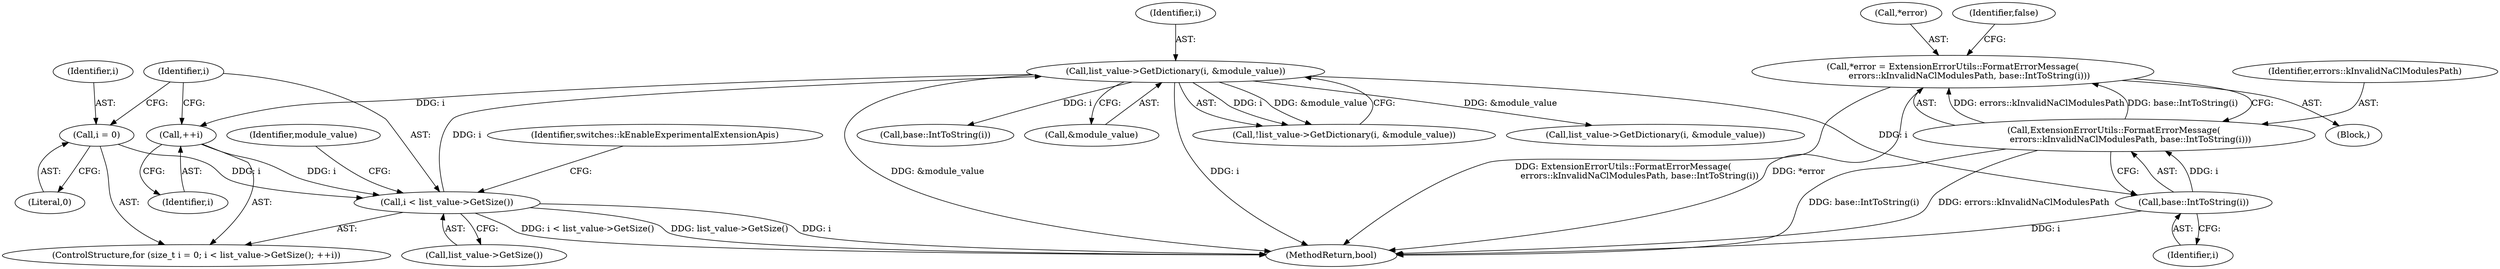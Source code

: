 digraph "0_Chrome_c63f2b7fe4fe2977f858a8e36d5f48db17eff2e7_30@pointer" {
"1000894" [label="(Call,*error = ExtensionErrorUtils::FormatErrorMessage(\n            errors::kInvalidNaClModulesPath, base::IntToString(i)))"];
"1000897" [label="(Call,ExtensionErrorUtils::FormatErrorMessage(\n            errors::kInvalidNaClModulesPath, base::IntToString(i)))"];
"1000899" [label="(Call,base::IntToString(i))"];
"1000876" [label="(Call,list_value->GetDictionary(i, &module_value))"];
"1000862" [label="(Call,i < list_value->GetSize())"];
"1000865" [label="(Call,++i)"];
"1000859" [label="(Call,i = 0)"];
"1000900" [label="(Identifier,i)"];
"1000859" [label="(Call,i = 0)"];
"1000893" [label="(Block,)"];
"1000864" [label="(Call,list_value->GetSize())"];
"1000902" [label="(Identifier,false)"];
"1000877" [label="(Identifier,i)"];
"1000898" [label="(Identifier,errors::kInvalidNaClModulesPath)"];
"1000915" [label="(Call,base::IntToString(i))"];
"1000865" [label="(Call,++i)"];
"1000876" [label="(Call,list_value->GetDictionary(i, &module_value))"];
"1000878" [label="(Call,&module_value)"];
"1000857" [label="(ControlStructure,for (size_t i = 0; i < list_value->GetSize(); ++i))"];
"1002360" [label="(MethodReturn,bool)"];
"1000899" [label="(Call,base::IntToString(i))"];
"1000895" [label="(Call,*error)"];
"1000863" [label="(Identifier,i)"];
"1000894" [label="(Call,*error = ExtensionErrorUtils::FormatErrorMessage(\n            errors::kInvalidNaClModulesPath, base::IntToString(i)))"];
"1000897" [label="(Call,ExtensionErrorUtils::FormatErrorMessage(\n            errors::kInvalidNaClModulesPath, base::IntToString(i)))"];
"1000866" [label="(Identifier,i)"];
"1000862" [label="(Call,i < list_value->GetSize())"];
"1000875" [label="(Call,!list_value->GetDictionary(i, &module_value))"];
"1000861" [label="(Literal,0)"];
"1000935" [label="(Identifier,switches::kEnableExperimentalExtensionApis)"];
"1000870" [label="(Identifier,module_value)"];
"1000860" [label="(Identifier,i)"];
"1001736" [label="(Call,list_value->GetDictionary(i, &module_value))"];
"1000894" -> "1000893"  [label="AST: "];
"1000894" -> "1000897"  [label="CFG: "];
"1000895" -> "1000894"  [label="AST: "];
"1000897" -> "1000894"  [label="AST: "];
"1000902" -> "1000894"  [label="CFG: "];
"1000894" -> "1002360"  [label="DDG: ExtensionErrorUtils::FormatErrorMessage(\n            errors::kInvalidNaClModulesPath, base::IntToString(i))"];
"1000894" -> "1002360"  [label="DDG: *error"];
"1000897" -> "1000894"  [label="DDG: errors::kInvalidNaClModulesPath"];
"1000897" -> "1000894"  [label="DDG: base::IntToString(i)"];
"1000897" -> "1000899"  [label="CFG: "];
"1000898" -> "1000897"  [label="AST: "];
"1000899" -> "1000897"  [label="AST: "];
"1000897" -> "1002360"  [label="DDG: base::IntToString(i)"];
"1000897" -> "1002360"  [label="DDG: errors::kInvalidNaClModulesPath"];
"1000899" -> "1000897"  [label="DDG: i"];
"1000899" -> "1000900"  [label="CFG: "];
"1000900" -> "1000899"  [label="AST: "];
"1000899" -> "1002360"  [label="DDG: i"];
"1000876" -> "1000899"  [label="DDG: i"];
"1000876" -> "1000875"  [label="AST: "];
"1000876" -> "1000878"  [label="CFG: "];
"1000877" -> "1000876"  [label="AST: "];
"1000878" -> "1000876"  [label="AST: "];
"1000875" -> "1000876"  [label="CFG: "];
"1000876" -> "1002360"  [label="DDG: &module_value"];
"1000876" -> "1002360"  [label="DDG: i"];
"1000876" -> "1000865"  [label="DDG: i"];
"1000876" -> "1000875"  [label="DDG: i"];
"1000876" -> "1000875"  [label="DDG: &module_value"];
"1000862" -> "1000876"  [label="DDG: i"];
"1000876" -> "1000915"  [label="DDG: i"];
"1000876" -> "1001736"  [label="DDG: &module_value"];
"1000862" -> "1000857"  [label="AST: "];
"1000862" -> "1000864"  [label="CFG: "];
"1000863" -> "1000862"  [label="AST: "];
"1000864" -> "1000862"  [label="AST: "];
"1000870" -> "1000862"  [label="CFG: "];
"1000935" -> "1000862"  [label="CFG: "];
"1000862" -> "1002360"  [label="DDG: list_value->GetSize()"];
"1000862" -> "1002360"  [label="DDG: i"];
"1000862" -> "1002360"  [label="DDG: i < list_value->GetSize()"];
"1000865" -> "1000862"  [label="DDG: i"];
"1000859" -> "1000862"  [label="DDG: i"];
"1000865" -> "1000857"  [label="AST: "];
"1000865" -> "1000866"  [label="CFG: "];
"1000866" -> "1000865"  [label="AST: "];
"1000863" -> "1000865"  [label="CFG: "];
"1000859" -> "1000857"  [label="AST: "];
"1000859" -> "1000861"  [label="CFG: "];
"1000860" -> "1000859"  [label="AST: "];
"1000861" -> "1000859"  [label="AST: "];
"1000863" -> "1000859"  [label="CFG: "];
}
